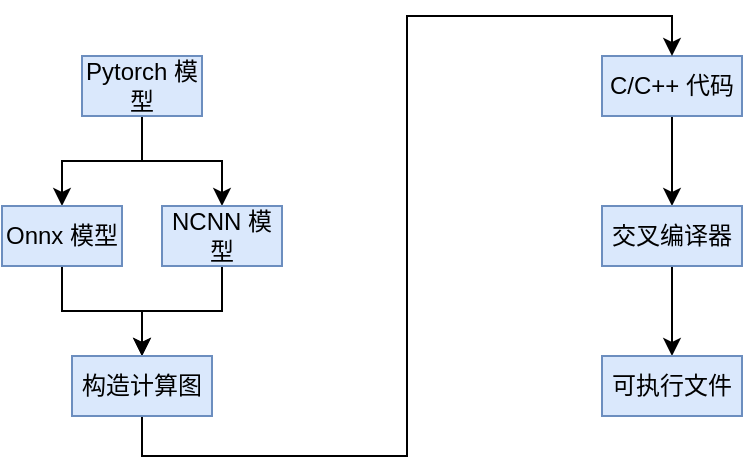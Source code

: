 <mxfile version="20.6.0" type="github">
  <diagram id="M7mX8bExN5qqKjhzZMwS" name="第 1 页">
    <mxGraphModel dx="1426" dy="769" grid="1" gridSize="10" guides="1" tooltips="1" connect="1" arrows="1" fold="1" page="1" pageScale="1" pageWidth="827" pageHeight="1169" math="0" shadow="0">
      <root>
        <mxCell id="0" />
        <mxCell id="1" parent="0" />
        <mxCell id="K53HRc0P6TqOhL3wvPhH-9" style="edgeStyle=orthogonalEdgeStyle;rounded=0;orthogonalLoop=1;jettySize=auto;html=1;exitX=0.5;exitY=1;exitDx=0;exitDy=0;entryX=0.5;entryY=0;entryDx=0;entryDy=0;" edge="1" parent="1" source="K53HRc0P6TqOhL3wvPhH-1" target="K53HRc0P6TqOhL3wvPhH-2">
          <mxGeometry relative="1" as="geometry" />
        </mxCell>
        <mxCell id="K53HRc0P6TqOhL3wvPhH-10" style="edgeStyle=orthogonalEdgeStyle;rounded=0;orthogonalLoop=1;jettySize=auto;html=1;exitX=0.5;exitY=1;exitDx=0;exitDy=0;entryX=0.5;entryY=0;entryDx=0;entryDy=0;" edge="1" parent="1" source="K53HRc0P6TqOhL3wvPhH-1" target="K53HRc0P6TqOhL3wvPhH-3">
          <mxGeometry relative="1" as="geometry" />
        </mxCell>
        <mxCell id="K53HRc0P6TqOhL3wvPhH-1" value="Pytorch 模型" style="rounded=0;whiteSpace=wrap;html=1;fillColor=#dae8fc;strokeColor=#6c8ebf;" vertex="1" parent="1">
          <mxGeometry x="80" y="70" width="60" height="30" as="geometry" />
        </mxCell>
        <mxCell id="K53HRc0P6TqOhL3wvPhH-11" style="edgeStyle=orthogonalEdgeStyle;rounded=0;orthogonalLoop=1;jettySize=auto;html=1;exitX=0.5;exitY=1;exitDx=0;exitDy=0;" edge="1" parent="1" source="K53HRc0P6TqOhL3wvPhH-2" target="K53HRc0P6TqOhL3wvPhH-8">
          <mxGeometry relative="1" as="geometry" />
        </mxCell>
        <mxCell id="K53HRc0P6TqOhL3wvPhH-2" value="Onnx 模型" style="rounded=0;whiteSpace=wrap;html=1;fillColor=#dae8fc;strokeColor=#6c8ebf;" vertex="1" parent="1">
          <mxGeometry x="40" y="145" width="60" height="30" as="geometry" />
        </mxCell>
        <mxCell id="K53HRc0P6TqOhL3wvPhH-13" style="edgeStyle=orthogonalEdgeStyle;rounded=0;orthogonalLoop=1;jettySize=auto;html=1;exitX=0.5;exitY=1;exitDx=0;exitDy=0;" edge="1" parent="1" source="K53HRc0P6TqOhL3wvPhH-3" target="K53HRc0P6TqOhL3wvPhH-8">
          <mxGeometry relative="1" as="geometry" />
        </mxCell>
        <mxCell id="K53HRc0P6TqOhL3wvPhH-3" value="NCNN 模型" style="rounded=0;whiteSpace=wrap;html=1;fillColor=#dae8fc;strokeColor=#6c8ebf;" vertex="1" parent="1">
          <mxGeometry x="120" y="145" width="60" height="30" as="geometry" />
        </mxCell>
        <mxCell id="K53HRc0P6TqOhL3wvPhH-14" value="" style="edgeStyle=orthogonalEdgeStyle;rounded=0;orthogonalLoop=1;jettySize=auto;html=1;" edge="1" parent="1" source="K53HRc0P6TqOhL3wvPhH-4" target="K53HRc0P6TqOhL3wvPhH-5">
          <mxGeometry relative="1" as="geometry" />
        </mxCell>
        <mxCell id="K53HRc0P6TqOhL3wvPhH-4" value="C/C++ 代码" style="rounded=0;whiteSpace=wrap;html=1;fillColor=#dae8fc;strokeColor=#6c8ebf;" vertex="1" parent="1">
          <mxGeometry x="340" y="70" width="70" height="30" as="geometry" />
        </mxCell>
        <mxCell id="K53HRc0P6TqOhL3wvPhH-16" style="edgeStyle=orthogonalEdgeStyle;rounded=0;orthogonalLoop=1;jettySize=auto;html=1;exitX=0.5;exitY=1;exitDx=0;exitDy=0;entryX=0.5;entryY=0;entryDx=0;entryDy=0;" edge="1" parent="1" source="K53HRc0P6TqOhL3wvPhH-5" target="K53HRc0P6TqOhL3wvPhH-6">
          <mxGeometry relative="1" as="geometry" />
        </mxCell>
        <mxCell id="K53HRc0P6TqOhL3wvPhH-5" value="交叉编译器" style="rounded=0;whiteSpace=wrap;html=1;fillColor=#dae8fc;strokeColor=#6c8ebf;" vertex="1" parent="1">
          <mxGeometry x="340" y="145" width="70" height="30" as="geometry" />
        </mxCell>
        <mxCell id="K53HRc0P6TqOhL3wvPhH-6" value="可执行文件" style="rounded=0;whiteSpace=wrap;html=1;fillColor=#dae8fc;strokeColor=#6c8ebf;" vertex="1" parent="1">
          <mxGeometry x="340" y="220" width="70" height="30" as="geometry" />
        </mxCell>
        <mxCell id="K53HRc0P6TqOhL3wvPhH-15" style="edgeStyle=orthogonalEdgeStyle;rounded=0;orthogonalLoop=1;jettySize=auto;html=1;exitX=0.5;exitY=1;exitDx=0;exitDy=0;entryX=0.5;entryY=0;entryDx=0;entryDy=0;" edge="1" parent="1" source="K53HRc0P6TqOhL3wvPhH-8" target="K53HRc0P6TqOhL3wvPhH-4">
          <mxGeometry relative="1" as="geometry" />
        </mxCell>
        <mxCell id="K53HRc0P6TqOhL3wvPhH-8" value="构造计算图" style="rounded=0;whiteSpace=wrap;html=1;fillColor=#dae8fc;strokeColor=#6c8ebf;" vertex="1" parent="1">
          <mxGeometry x="75" y="220" width="70" height="30" as="geometry" />
        </mxCell>
      </root>
    </mxGraphModel>
  </diagram>
</mxfile>
